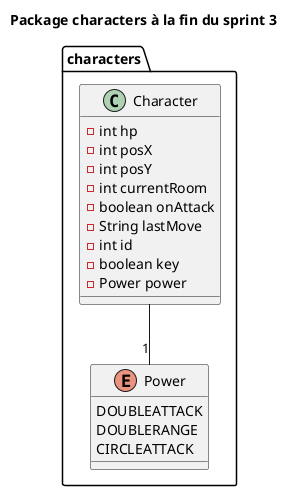 @startuml

title Package characters à la fin du sprint 3

package characters {
    
    class Character {
        - int hp
        - int posX
        - int posY
        - int currentRoom
        - boolean onAttack
        - String lastMove
        - int id
        - boolean key
        - Power power
    }

    enum Power {
        DOUBLEATTACK
        DOUBLERANGE
        CIRCLEATTACK
    }

    Character --"1" Power
}

@enduml
